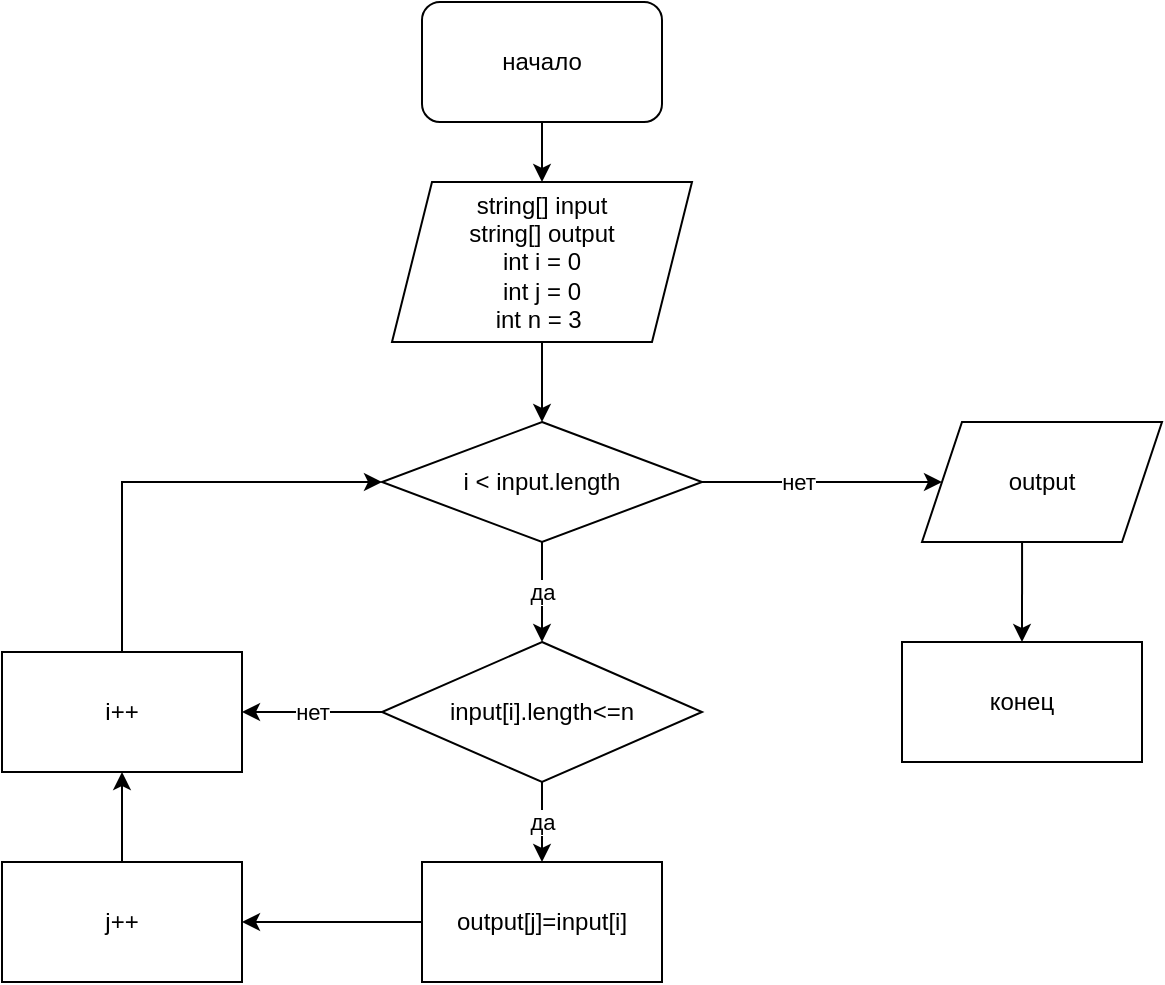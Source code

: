 <mxfile version="20.8.3" type="device"><diagram id="v8Lq-VdQ8tUITRMI573Z" name="Страница 1"><mxGraphModel dx="1002" dy="577" grid="1" gridSize="10" guides="1" tooltips="1" connect="1" arrows="1" fold="1" page="1" pageScale="1" pageWidth="827" pageHeight="1169" math="0" shadow="0"><root><mxCell id="0"/><mxCell id="1" parent="0"/><mxCell id="ZvSsqv41UKjuQCPYo9_O-1" value="начало" style="rounded=1;whiteSpace=wrap;html=1;" vertex="1" parent="1"><mxGeometry x="330" y="30" width="120" height="60" as="geometry"/></mxCell><mxCell id="ZvSsqv41UKjuQCPYo9_O-2" value="string[] input&lt;br&gt;string[] output&lt;br&gt;int i = 0&lt;br&gt;int j = 0&lt;br&gt;int n = 3&amp;nbsp;" style="shape=parallelogram;perimeter=parallelogramPerimeter;whiteSpace=wrap;html=1;fixedSize=1;" vertex="1" parent="1"><mxGeometry x="315" y="120" width="150" height="80" as="geometry"/></mxCell><mxCell id="ZvSsqv41UKjuQCPYo9_O-3" value="i &amp;lt; input.length" style="rhombus;whiteSpace=wrap;html=1;" vertex="1" parent="1"><mxGeometry x="310" y="240" width="160" height="60" as="geometry"/></mxCell><mxCell id="ZvSsqv41UKjuQCPYo9_O-4" value="output" style="shape=parallelogram;perimeter=parallelogramPerimeter;whiteSpace=wrap;html=1;fixedSize=1;" vertex="1" parent="1"><mxGeometry x="580" y="240" width="120" height="60" as="geometry"/></mxCell><mxCell id="ZvSsqv41UKjuQCPYo9_O-5" value="конец" style="rounded=0;whiteSpace=wrap;html=1;" vertex="1" parent="1"><mxGeometry x="570" y="350" width="120" height="60" as="geometry"/></mxCell><mxCell id="ZvSsqv41UKjuQCPYo9_O-6" value="i++" style="rounded=0;whiteSpace=wrap;html=1;" vertex="1" parent="1"><mxGeometry x="120" y="355" width="120" height="60" as="geometry"/></mxCell><mxCell id="ZvSsqv41UKjuQCPYo9_O-7" value="j++" style="rounded=0;whiteSpace=wrap;html=1;" vertex="1" parent="1"><mxGeometry x="120" y="460" width="120" height="60" as="geometry"/></mxCell><mxCell id="ZvSsqv41UKjuQCPYo9_O-8" value="input[i].length&amp;lt;=n" style="rhombus;whiteSpace=wrap;html=1;" vertex="1" parent="1"><mxGeometry x="310" y="350" width="160" height="70" as="geometry"/></mxCell><mxCell id="ZvSsqv41UKjuQCPYo9_O-9" value="output[j]=input[i]" style="rounded=0;whiteSpace=wrap;html=1;" vertex="1" parent="1"><mxGeometry x="330" y="460" width="120" height="60" as="geometry"/></mxCell><mxCell id="ZvSsqv41UKjuQCPYo9_O-10" value="" style="endArrow=classic;html=1;rounded=0;exitX=1;exitY=0.5;exitDx=0;exitDy=0;" edge="1" parent="1" source="ZvSsqv41UKjuQCPYo9_O-3" target="ZvSsqv41UKjuQCPYo9_O-4"><mxGeometry width="50" height="50" relative="1" as="geometry"><mxPoint x="480" y="290" as="sourcePoint"/><mxPoint x="440" y="240" as="targetPoint"/><Array as="points"/></mxGeometry></mxCell><mxCell id="ZvSsqv41UKjuQCPYo9_O-11" value="нет" style="edgeLabel;html=1;align=center;verticalAlign=middle;resizable=0;points=[];" vertex="1" connectable="0" parent="ZvSsqv41UKjuQCPYo9_O-10"><mxGeometry x="-0.204" y="-1" relative="1" as="geometry"><mxPoint y="-1" as="offset"/></mxGeometry></mxCell><mxCell id="ZvSsqv41UKjuQCPYo9_O-12" value="" style="endArrow=classic;html=1;rounded=0;entryX=0.5;entryY=0;entryDx=0;entryDy=0;exitX=0.417;exitY=0.997;exitDx=0;exitDy=0;exitPerimeter=0;" edge="1" parent="1" source="ZvSsqv41UKjuQCPYo9_O-4" target="ZvSsqv41UKjuQCPYo9_O-5"><mxGeometry width="50" height="50" relative="1" as="geometry"><mxPoint x="390" y="290" as="sourcePoint"/><mxPoint x="440" y="240" as="targetPoint"/></mxGeometry></mxCell><mxCell id="ZvSsqv41UKjuQCPYo9_O-13" value="" style="endArrow=classic;html=1;rounded=0;exitX=0.5;exitY=1;exitDx=0;exitDy=0;entryX=0.5;entryY=0;entryDx=0;entryDy=0;" edge="1" parent="1" source="ZvSsqv41UKjuQCPYo9_O-1" target="ZvSsqv41UKjuQCPYo9_O-2"><mxGeometry width="50" height="50" relative="1" as="geometry"><mxPoint x="390" y="290" as="sourcePoint"/><mxPoint x="440" y="240" as="targetPoint"/></mxGeometry></mxCell><mxCell id="ZvSsqv41UKjuQCPYo9_O-14" value="" style="endArrow=classic;html=1;rounded=0;exitX=0.5;exitY=1;exitDx=0;exitDy=0;entryX=0.5;entryY=0;entryDx=0;entryDy=0;" edge="1" parent="1" source="ZvSsqv41UKjuQCPYo9_O-2" target="ZvSsqv41UKjuQCPYo9_O-3"><mxGeometry width="50" height="50" relative="1" as="geometry"><mxPoint x="390" y="290" as="sourcePoint"/><mxPoint x="440" y="240" as="targetPoint"/></mxGeometry></mxCell><mxCell id="ZvSsqv41UKjuQCPYo9_O-19" value="да" style="endArrow=classic;html=1;rounded=0;entryX=0.5;entryY=0;entryDx=0;entryDy=0;" edge="1" parent="1" target="ZvSsqv41UKjuQCPYo9_O-8"><mxGeometry width="50" height="50" relative="1" as="geometry"><mxPoint x="390" y="300" as="sourcePoint"/><mxPoint x="440" y="240" as="targetPoint"/></mxGeometry></mxCell><mxCell id="ZvSsqv41UKjuQCPYo9_O-20" value="да" style="endArrow=classic;html=1;rounded=0;" edge="1" parent="1" target="ZvSsqv41UKjuQCPYo9_O-9"><mxGeometry width="50" height="50" relative="1" as="geometry"><mxPoint x="390" y="420" as="sourcePoint"/><mxPoint x="440" y="240" as="targetPoint"/></mxGeometry></mxCell><mxCell id="ZvSsqv41UKjuQCPYo9_O-21" value="нет" style="endArrow=classic;html=1;rounded=0;exitX=0;exitY=0.5;exitDx=0;exitDy=0;entryX=1;entryY=0.5;entryDx=0;entryDy=0;" edge="1" parent="1" source="ZvSsqv41UKjuQCPYo9_O-8" target="ZvSsqv41UKjuQCPYo9_O-6"><mxGeometry width="50" height="50" relative="1" as="geometry"><mxPoint x="390" y="290" as="sourcePoint"/><mxPoint x="440" y="240" as="targetPoint"/></mxGeometry></mxCell><mxCell id="ZvSsqv41UKjuQCPYo9_O-22" value="" style="endArrow=classic;html=1;rounded=0;exitX=0.5;exitY=0;exitDx=0;exitDy=0;entryX=0;entryY=0.5;entryDx=0;entryDy=0;" edge="1" parent="1" source="ZvSsqv41UKjuQCPYo9_O-6" target="ZvSsqv41UKjuQCPYo9_O-3"><mxGeometry width="50" height="50" relative="1" as="geometry"><mxPoint x="390" y="290" as="sourcePoint"/><mxPoint x="440" y="240" as="targetPoint"/><Array as="points"><mxPoint x="180" y="270"/></Array></mxGeometry></mxCell><mxCell id="ZvSsqv41UKjuQCPYo9_O-23" value="" style="endArrow=classic;html=1;rounded=0;exitX=0;exitY=0.5;exitDx=0;exitDy=0;" edge="1" parent="1" source="ZvSsqv41UKjuQCPYo9_O-9" target="ZvSsqv41UKjuQCPYo9_O-7"><mxGeometry width="50" height="50" relative="1" as="geometry"><mxPoint x="390" y="290" as="sourcePoint"/><mxPoint x="440" y="240" as="targetPoint"/></mxGeometry></mxCell><mxCell id="ZvSsqv41UKjuQCPYo9_O-24" value="" style="endArrow=classic;html=1;rounded=0;exitX=0.5;exitY=0;exitDx=0;exitDy=0;entryX=0.5;entryY=1;entryDx=0;entryDy=0;" edge="1" parent="1" source="ZvSsqv41UKjuQCPYo9_O-7" target="ZvSsqv41UKjuQCPYo9_O-6"><mxGeometry width="50" height="50" relative="1" as="geometry"><mxPoint x="390" y="290" as="sourcePoint"/><mxPoint x="440" y="240" as="targetPoint"/></mxGeometry></mxCell></root></mxGraphModel></diagram></mxfile>